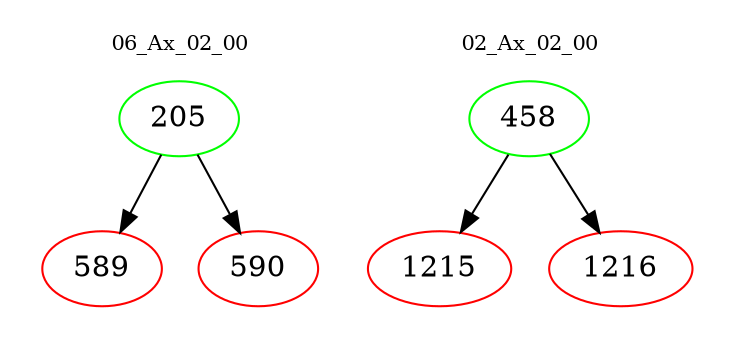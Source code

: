 digraph{
subgraph cluster_0 {
color = white
label = "06_Ax_02_00";
fontsize=10;
T0_205 [label="205", color="green"]
T0_205 -> T0_589 [color="black"]
T0_589 [label="589", color="red"]
T0_205 -> T0_590 [color="black"]
T0_590 [label="590", color="red"]
}
subgraph cluster_1 {
color = white
label = "02_Ax_02_00";
fontsize=10;
T1_458 [label="458", color="green"]
T1_458 -> T1_1215 [color="black"]
T1_1215 [label="1215", color="red"]
T1_458 -> T1_1216 [color="black"]
T1_1216 [label="1216", color="red"]
}
}

